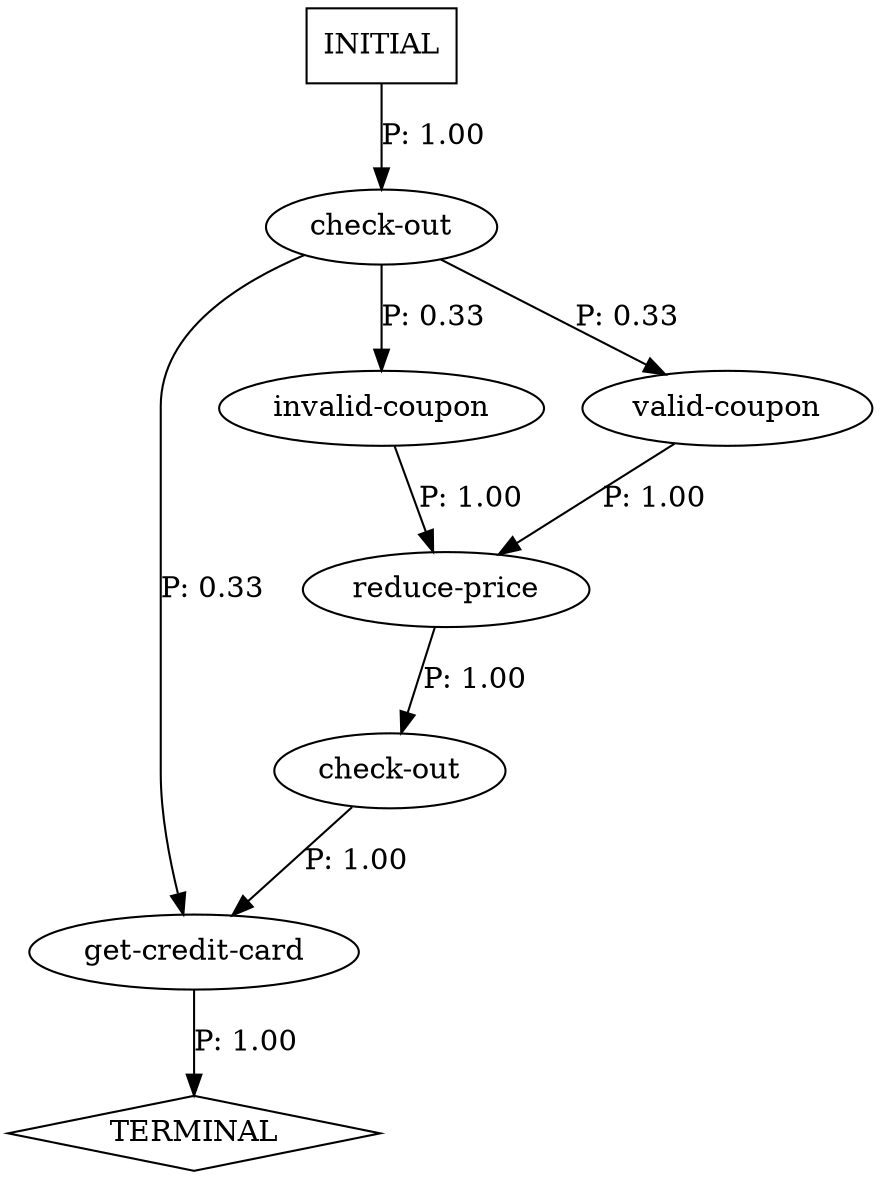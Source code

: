 digraph G {
  0 [label="check-out"];
  1 [label="check-out"];
  2 [label="get-credit-card"];
  3 [label="invalid-coupon"];
  4 [label="reduce-price"];
  5 [label="valid-coupon"];
  6 [label="TERMINAL",shape=diamond];
  7 [label="INITIAL",shape=box];
0->2 [label="P: 1.00"];
1->2 [label="P: 0.33"];
1->3 [label="P: 0.33"];
1->5 [label="P: 0.33"];
2->6 [label="P: 1.00"];
3->4 [label="P: 1.00"];
4->0 [label="P: 1.00"];
5->4 [label="P: 1.00"];
7->1 [label="P: 1.00"];
}
